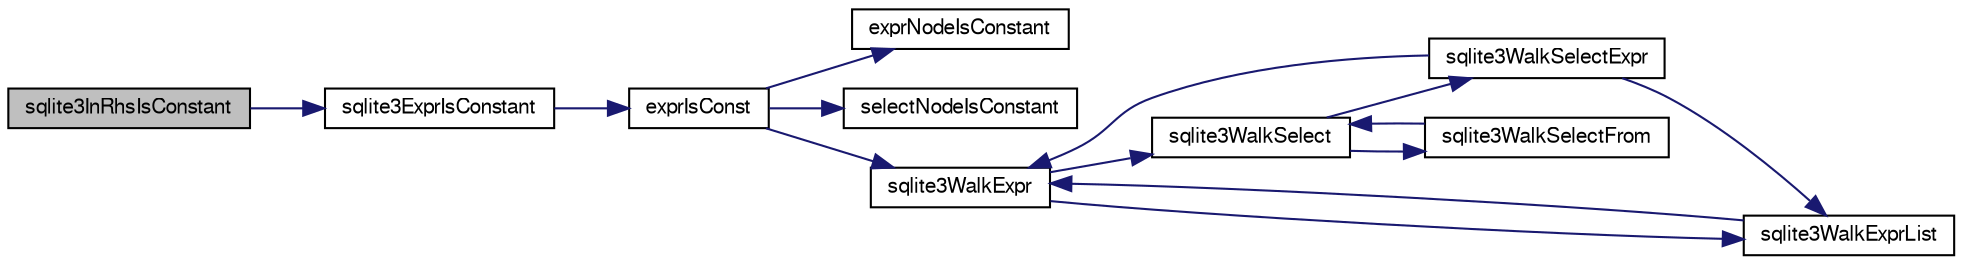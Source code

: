 digraph "sqlite3InRhsIsConstant"
{
  edge [fontname="FreeSans",fontsize="10",labelfontname="FreeSans",labelfontsize="10"];
  node [fontname="FreeSans",fontsize="10",shape=record];
  rankdir="LR";
  Node568479 [label="sqlite3InRhsIsConstant",height=0.2,width=0.4,color="black", fillcolor="grey75", style="filled", fontcolor="black"];
  Node568479 -> Node568480 [color="midnightblue",fontsize="10",style="solid",fontname="FreeSans"];
  Node568480 [label="sqlite3ExprIsConstant",height=0.2,width=0.4,color="black", fillcolor="white", style="filled",URL="$sqlite3_8c.html#a5612940e28d7d8f6994f756d0b8d9e3a"];
  Node568480 -> Node568481 [color="midnightblue",fontsize="10",style="solid",fontname="FreeSans"];
  Node568481 [label="exprIsConst",height=0.2,width=0.4,color="black", fillcolor="white", style="filled",URL="$sqlite3_8c.html#a5b93dd8800ece14ec33f44a1ba2cf4d4"];
  Node568481 -> Node568482 [color="midnightblue",fontsize="10",style="solid",fontname="FreeSans"];
  Node568482 [label="exprNodeIsConstant",height=0.2,width=0.4,color="black", fillcolor="white", style="filled",URL="$sqlite3_8c.html#a993c7a02c2738fb2458b04617a450eb5"];
  Node568481 -> Node568483 [color="midnightblue",fontsize="10",style="solid",fontname="FreeSans"];
  Node568483 [label="selectNodeIsConstant",height=0.2,width=0.4,color="black", fillcolor="white", style="filled",URL="$sqlite3_8c.html#a495054d834201a04b68f8ac13eeb66b9"];
  Node568481 -> Node568484 [color="midnightblue",fontsize="10",style="solid",fontname="FreeSans"];
  Node568484 [label="sqlite3WalkExpr",height=0.2,width=0.4,color="black", fillcolor="white", style="filled",URL="$sqlite3_8c.html#a5d04d7273f7194fb0fbb24e7ee5e1b5a"];
  Node568484 -> Node568485 [color="midnightblue",fontsize="10",style="solid",fontname="FreeSans"];
  Node568485 [label="sqlite3WalkSelect",height=0.2,width=0.4,color="black", fillcolor="white", style="filled",URL="$sqlite3_8c.html#a7c7c772166f45c62ea98fea7bb737b63"];
  Node568485 -> Node568486 [color="midnightblue",fontsize="10",style="solid",fontname="FreeSans"];
  Node568486 [label="sqlite3WalkSelectExpr",height=0.2,width=0.4,color="black", fillcolor="white", style="filled",URL="$sqlite3_8c.html#a5a2c8da5f377d9f52d96293e6b34c660"];
  Node568486 -> Node568487 [color="midnightblue",fontsize="10",style="solid",fontname="FreeSans"];
  Node568487 [label="sqlite3WalkExprList",height=0.2,width=0.4,color="black", fillcolor="white", style="filled",URL="$sqlite3_8c.html#a436c8eb5cdac53ea15cd6b06645356ae"];
  Node568487 -> Node568484 [color="midnightblue",fontsize="10",style="solid",fontname="FreeSans"];
  Node568486 -> Node568484 [color="midnightblue",fontsize="10",style="solid",fontname="FreeSans"];
  Node568485 -> Node568488 [color="midnightblue",fontsize="10",style="solid",fontname="FreeSans"];
  Node568488 [label="sqlite3WalkSelectFrom",height=0.2,width=0.4,color="black", fillcolor="white", style="filled",URL="$sqlite3_8c.html#a49a2f6da604a451e52ab3a12f588189f"];
  Node568488 -> Node568485 [color="midnightblue",fontsize="10",style="solid",fontname="FreeSans"];
  Node568484 -> Node568487 [color="midnightblue",fontsize="10",style="solid",fontname="FreeSans"];
}
